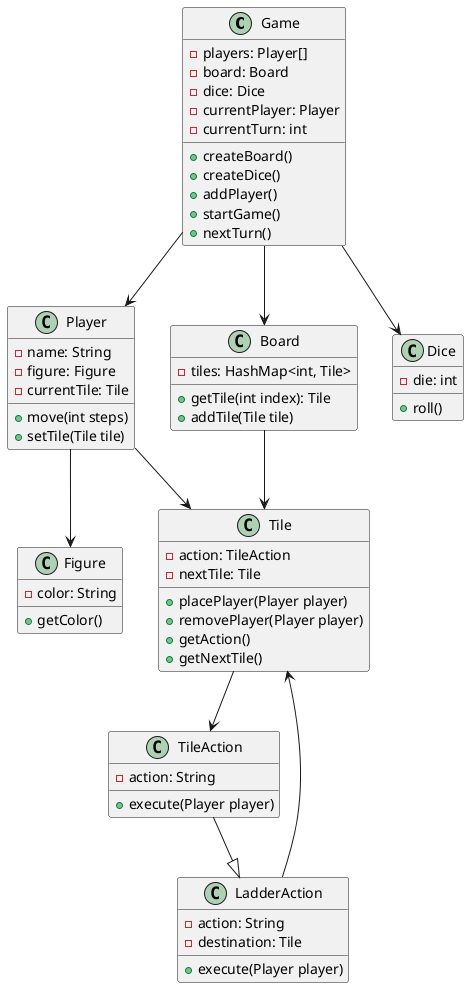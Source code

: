 @startuml

class Game {
    -players: Player[]
    -board: Board
    -dice: Dice
    -currentPlayer: Player
    -currentTurn: int
    +createBoard()
    +createDice()
    +addPlayer()
    +startGame()
    +nextTurn()
}

class Player {
    -name: String
    -figure: Figure
    -currentTile: Tile
    +move(int steps)
    +setTile(Tile tile)
}

class Figure {
    -color: String
    +getColor()
}

class Board {
    -tiles: HashMap<int, Tile>
    +getTile(int index): Tile
    +addTile(Tile tile)
}

class Dice {
    -die: int
    +roll()
}

class Tile {
    -action: TileAction
    -nextTile: Tile
    +placePlayer(Player player)
    +removePlayer(Player player)
    +getAction()
    +getNextTile()
}

class TileAction {
    -action: String
    +execute(Player player)
}

class LadderAction {
    -action: String
    -destination: Tile
    +execute(Player player)
}

Game --> Player
Game --> Board
Game --> Dice
Player --> Figure
Board --> Tile
Tile --> TileAction
TileAction --|> LadderAction
LadderAction --> Tile
Player --> Tile

@enduml